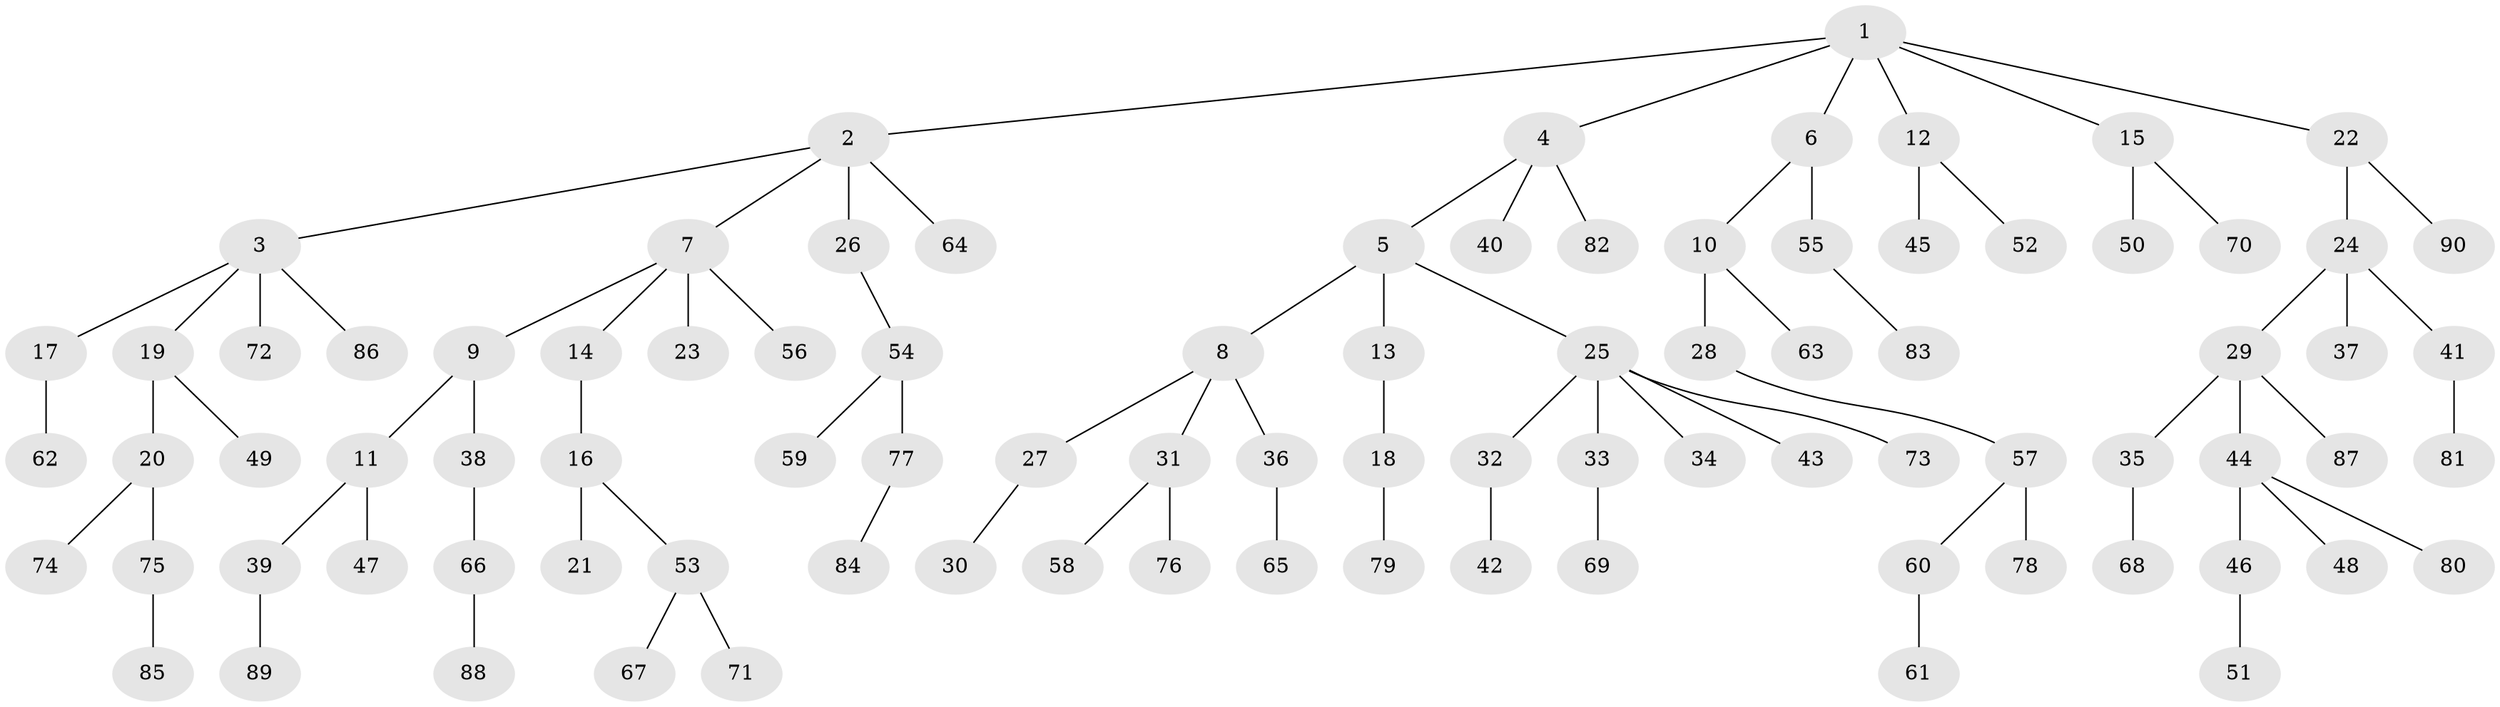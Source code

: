 // coarse degree distribution, {9: 0.01639344262295082, 4: 0.11475409836065574, 3: 0.09836065573770492, 8: 0.01639344262295082, 2: 0.18032786885245902, 1: 0.5737704918032787}
// Generated by graph-tools (version 1.1) at 2025/24/03/03/25 07:24:05]
// undirected, 90 vertices, 89 edges
graph export_dot {
graph [start="1"]
  node [color=gray90,style=filled];
  1;
  2;
  3;
  4;
  5;
  6;
  7;
  8;
  9;
  10;
  11;
  12;
  13;
  14;
  15;
  16;
  17;
  18;
  19;
  20;
  21;
  22;
  23;
  24;
  25;
  26;
  27;
  28;
  29;
  30;
  31;
  32;
  33;
  34;
  35;
  36;
  37;
  38;
  39;
  40;
  41;
  42;
  43;
  44;
  45;
  46;
  47;
  48;
  49;
  50;
  51;
  52;
  53;
  54;
  55;
  56;
  57;
  58;
  59;
  60;
  61;
  62;
  63;
  64;
  65;
  66;
  67;
  68;
  69;
  70;
  71;
  72;
  73;
  74;
  75;
  76;
  77;
  78;
  79;
  80;
  81;
  82;
  83;
  84;
  85;
  86;
  87;
  88;
  89;
  90;
  1 -- 2;
  1 -- 4;
  1 -- 6;
  1 -- 12;
  1 -- 15;
  1 -- 22;
  2 -- 3;
  2 -- 7;
  2 -- 26;
  2 -- 64;
  3 -- 17;
  3 -- 19;
  3 -- 72;
  3 -- 86;
  4 -- 5;
  4 -- 40;
  4 -- 82;
  5 -- 8;
  5 -- 13;
  5 -- 25;
  6 -- 10;
  6 -- 55;
  7 -- 9;
  7 -- 14;
  7 -- 23;
  7 -- 56;
  8 -- 27;
  8 -- 31;
  8 -- 36;
  9 -- 11;
  9 -- 38;
  10 -- 28;
  10 -- 63;
  11 -- 39;
  11 -- 47;
  12 -- 45;
  12 -- 52;
  13 -- 18;
  14 -- 16;
  15 -- 50;
  15 -- 70;
  16 -- 21;
  16 -- 53;
  17 -- 62;
  18 -- 79;
  19 -- 20;
  19 -- 49;
  20 -- 74;
  20 -- 75;
  22 -- 24;
  22 -- 90;
  24 -- 29;
  24 -- 37;
  24 -- 41;
  25 -- 32;
  25 -- 33;
  25 -- 34;
  25 -- 43;
  25 -- 73;
  26 -- 54;
  27 -- 30;
  28 -- 57;
  29 -- 35;
  29 -- 44;
  29 -- 87;
  31 -- 58;
  31 -- 76;
  32 -- 42;
  33 -- 69;
  35 -- 68;
  36 -- 65;
  38 -- 66;
  39 -- 89;
  41 -- 81;
  44 -- 46;
  44 -- 48;
  44 -- 80;
  46 -- 51;
  53 -- 67;
  53 -- 71;
  54 -- 59;
  54 -- 77;
  55 -- 83;
  57 -- 60;
  57 -- 78;
  60 -- 61;
  66 -- 88;
  75 -- 85;
  77 -- 84;
}
